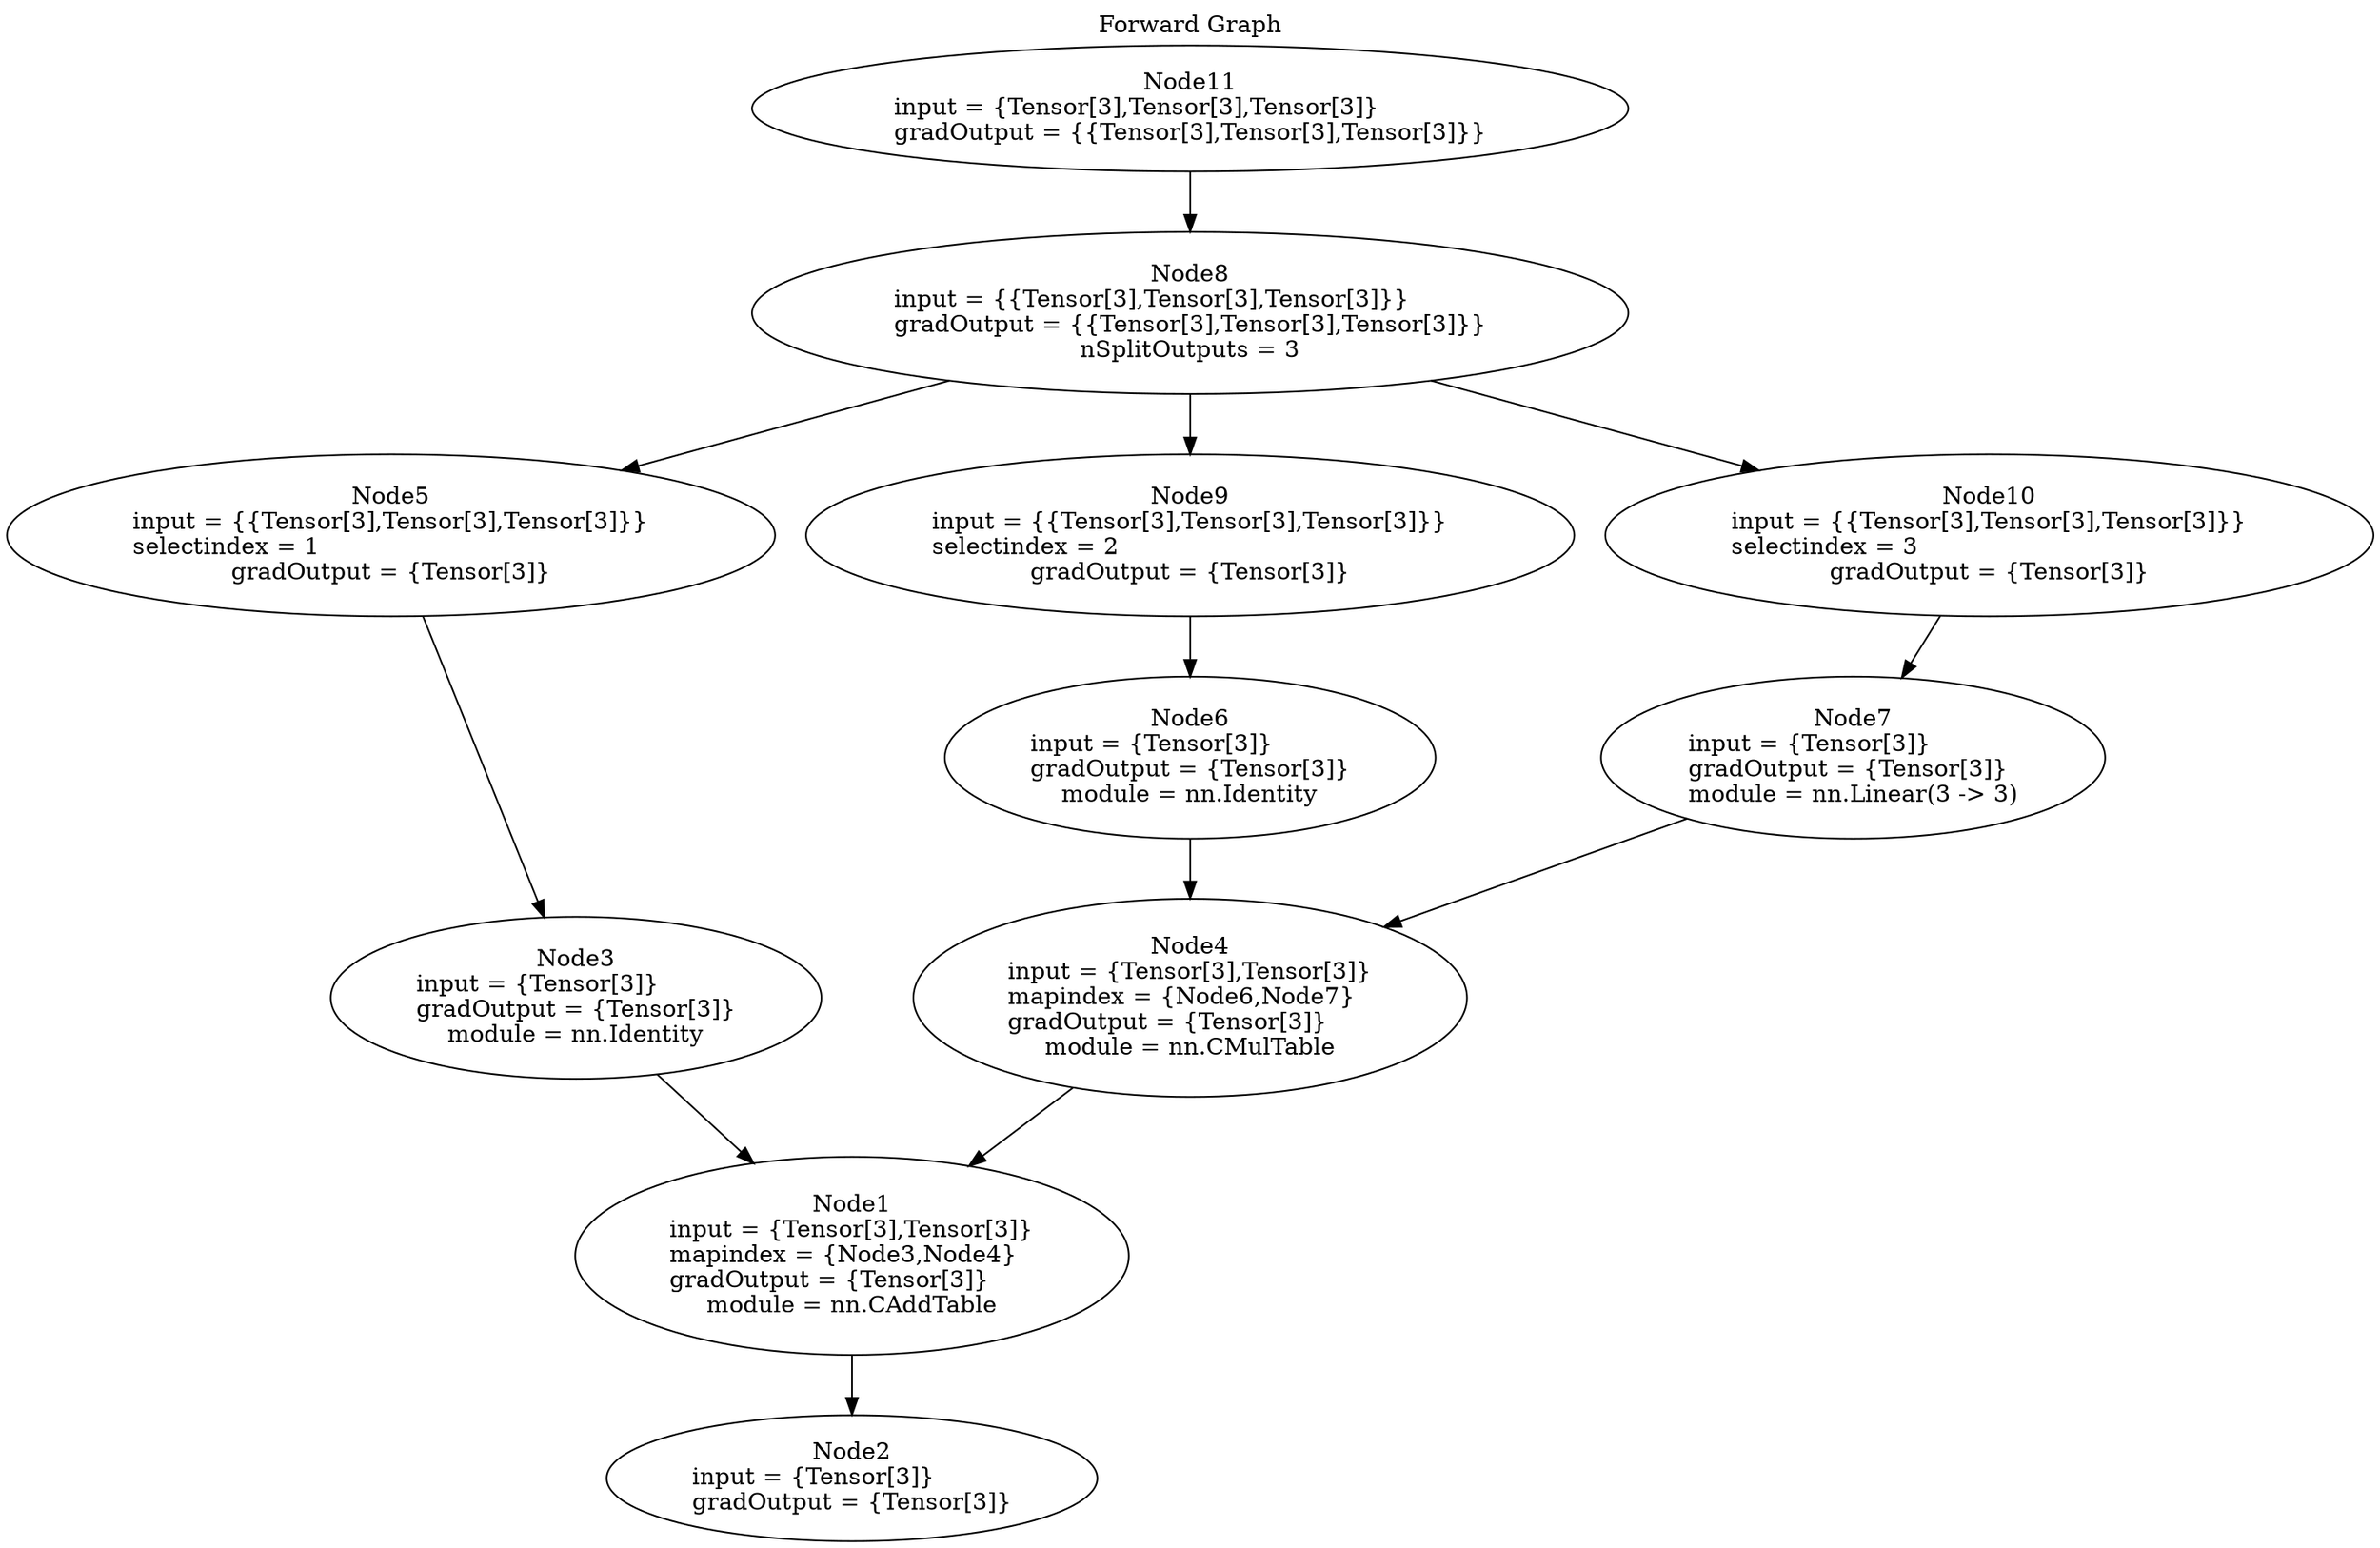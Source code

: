 digraph G {
labelloc="t";
label="Forward Graph";
node [shape = oval]; 
n1[label="Node1\ninput = {Tensor[3],Tensor[3]}\lmapindex = {Node3,Node4}\lgradOutput = {Tensor[3]}\lmodule = nn.CAddTable" tooltip="[nngraph_handin.lua]:8"];
n2[label="Node2\ninput = {Tensor[3]}\lgradOutput = {Tensor[3]}" tooltip="[[C]]:-1"];
n3[label="Node3\ninput = {Tensor[3]}\lgradOutput = {Tensor[3]}\lmodule = nn.Identity" tooltip="[nngraph_handin.lua]:4"];
n4[label="Node4\ninput = {Tensor[3],Tensor[3]}\lmapindex = {Node6,Node7}\lgradOutput = {Tensor[3]}\lmodule = nn.CMulTable" tooltip="[nngraph_handin.lua]:7"];
n5[label="Node5\ninput = {{Tensor[3],Tensor[3],Tensor[3]}}\lselectindex = 1\lgradOutput = {Tensor[3]}" tooltip="[[C]]:-1-1"];
n6[label="Node6\ninput = {Tensor[3]}\lgradOutput = {Tensor[3]}\lmodule = nn.Identity" tooltip="[nngraph_handin.lua]:5"];
n7[label="Node7\ninput = {Tensor[3]}\lgradOutput = {Tensor[3]}\lmodule = nn.Linear(3 -> 3)" tooltip="[nngraph_handin.lua]:6"];
n8[label="Node8\ninput = {{Tensor[3],Tensor[3],Tensor[3]}}\lgradOutput = {{Tensor[3],Tensor[3],Tensor[3]}}\lnSplitOutputs = 3" tooltip="[[C]]:-1-mnode"];
n9[label="Node9\ninput = {{Tensor[3],Tensor[3],Tensor[3]}}\lselectindex = 2\lgradOutput = {Tensor[3]}" tooltip="[[C]]:-1-2"];
n10[label="Node10\ninput = {{Tensor[3],Tensor[3],Tensor[3]}}\lselectindex = 3\lgradOutput = {Tensor[3]}" tooltip="[[C]]:-1-3"];
n11[label="Node11\ninput = {Tensor[3],Tensor[3],Tensor[3]}\lgradOutput = {{Tensor[3],Tensor[3],Tensor[3]}}" tooltip="[[C]]:-1"];
n1 -> n2;
n3 -> n1;
n4 -> n1;
n5 -> n3;
n6 -> n4;
n7 -> n4;
n8 -> n5;
n9 -> n6;
n10 -> n7;
n11 -> n8;
n8 -> n9;
n8 -> n10;
}